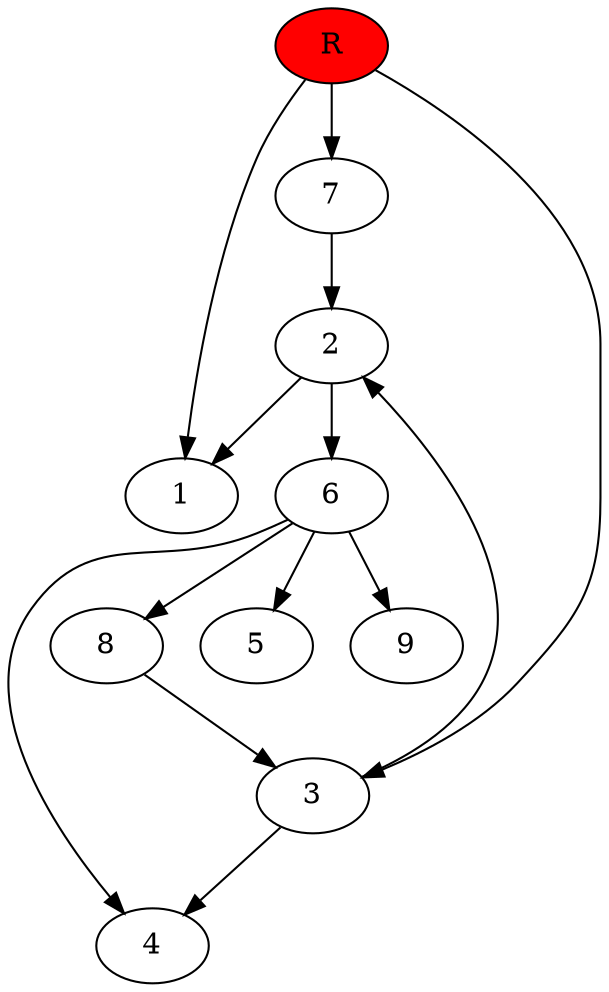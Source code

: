 digraph prb4393 {
	1
	2
	3
	4
	5
	6
	7
	8
	R [fillcolor="#ff0000" style=filled]
	2 -> 1
	2 -> 6
	3 -> 2
	3 -> 4
	6 -> 4
	6 -> 5
	6 -> 8
	6 -> 9
	7 -> 2
	8 -> 3
	R -> 1
	R -> 3
	R -> 7
}
